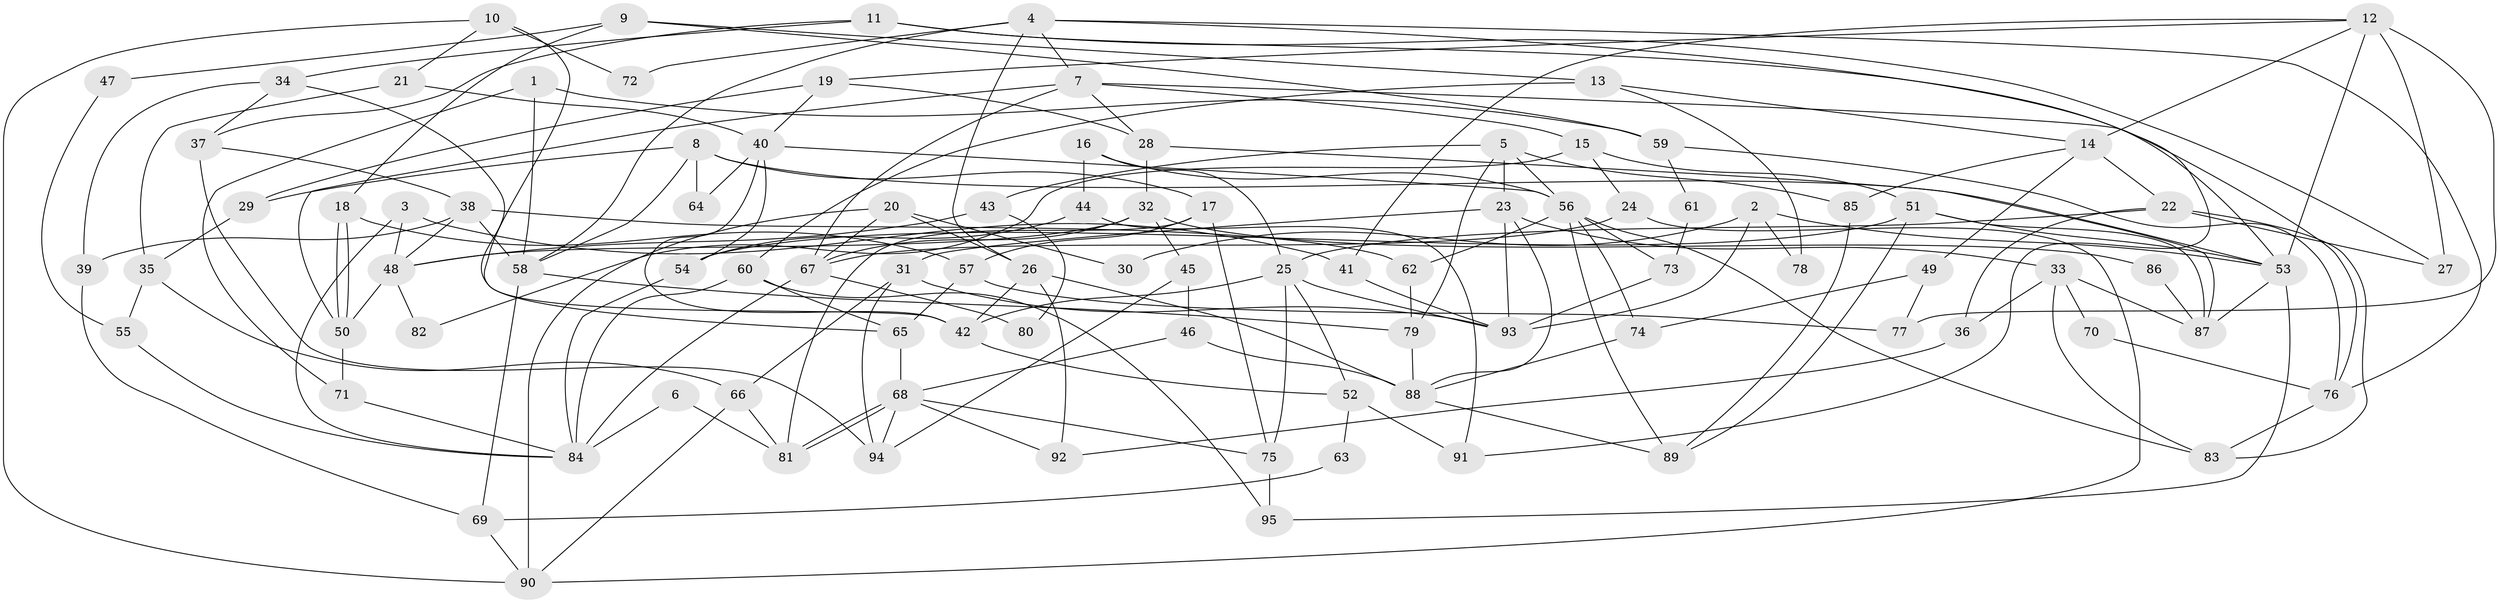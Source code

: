 // Generated by graph-tools (version 1.1) at 2025/02/03/09/25 03:02:15]
// undirected, 95 vertices, 190 edges
graph export_dot {
graph [start="1"]
  node [color=gray90,style=filled];
  1;
  2;
  3;
  4;
  5;
  6;
  7;
  8;
  9;
  10;
  11;
  12;
  13;
  14;
  15;
  16;
  17;
  18;
  19;
  20;
  21;
  22;
  23;
  24;
  25;
  26;
  27;
  28;
  29;
  30;
  31;
  32;
  33;
  34;
  35;
  36;
  37;
  38;
  39;
  40;
  41;
  42;
  43;
  44;
  45;
  46;
  47;
  48;
  49;
  50;
  51;
  52;
  53;
  54;
  55;
  56;
  57;
  58;
  59;
  60;
  61;
  62;
  63;
  64;
  65;
  66;
  67;
  68;
  69;
  70;
  71;
  72;
  73;
  74;
  75;
  76;
  77;
  78;
  79;
  80;
  81;
  82;
  83;
  84;
  85;
  86;
  87;
  88;
  89;
  90;
  91;
  92;
  93;
  94;
  95;
  1 -- 58;
  1 -- 59;
  1 -- 71;
  2 -- 93;
  2 -- 53;
  2 -- 30;
  2 -- 78;
  3 -- 41;
  3 -- 48;
  3 -- 84;
  4 -- 7;
  4 -- 91;
  4 -- 26;
  4 -- 58;
  4 -- 72;
  4 -- 76;
  5 -- 79;
  5 -- 56;
  5 -- 23;
  5 -- 43;
  5 -- 85;
  6 -- 84;
  6 -- 81;
  7 -- 50;
  7 -- 28;
  7 -- 15;
  7 -- 67;
  7 -- 76;
  8 -- 17;
  8 -- 58;
  8 -- 29;
  8 -- 53;
  8 -- 64;
  9 -- 18;
  9 -- 13;
  9 -- 47;
  9 -- 59;
  10 -- 21;
  10 -- 90;
  10 -- 65;
  10 -- 72;
  11 -- 37;
  11 -- 53;
  11 -- 27;
  11 -- 34;
  12 -- 53;
  12 -- 14;
  12 -- 19;
  12 -- 27;
  12 -- 41;
  12 -- 77;
  13 -- 60;
  13 -- 14;
  13 -- 78;
  14 -- 22;
  14 -- 85;
  14 -- 49;
  15 -- 51;
  15 -- 24;
  15 -- 82;
  16 -- 25;
  16 -- 56;
  16 -- 44;
  17 -- 81;
  17 -- 75;
  17 -- 57;
  18 -- 57;
  18 -- 50;
  18 -- 50;
  19 -- 28;
  19 -- 29;
  19 -- 40;
  20 -- 90;
  20 -- 26;
  20 -- 30;
  20 -- 67;
  21 -- 35;
  21 -- 40;
  22 -- 83;
  22 -- 27;
  22 -- 25;
  22 -- 36;
  23 -- 93;
  23 -- 31;
  23 -- 33;
  23 -- 88;
  24 -- 67;
  24 -- 90;
  25 -- 75;
  25 -- 42;
  25 -- 52;
  25 -- 93;
  26 -- 42;
  26 -- 88;
  26 -- 92;
  28 -- 32;
  28 -- 87;
  29 -- 35;
  31 -- 94;
  31 -- 66;
  31 -- 93;
  32 -- 45;
  32 -- 67;
  32 -- 48;
  32 -- 86;
  33 -- 83;
  33 -- 36;
  33 -- 70;
  33 -- 87;
  34 -- 42;
  34 -- 37;
  34 -- 39;
  35 -- 66;
  35 -- 55;
  36 -- 92;
  37 -- 38;
  37 -- 94;
  38 -- 48;
  38 -- 58;
  38 -- 39;
  38 -- 62;
  39 -- 69;
  40 -- 56;
  40 -- 42;
  40 -- 54;
  40 -- 64;
  41 -- 93;
  42 -- 52;
  43 -- 48;
  43 -- 80;
  44 -- 54;
  44 -- 91;
  45 -- 94;
  45 -- 46;
  46 -- 68;
  46 -- 88;
  47 -- 55;
  48 -- 50;
  48 -- 82;
  49 -- 77;
  49 -- 74;
  50 -- 71;
  51 -- 54;
  51 -- 87;
  51 -- 53;
  51 -- 89;
  52 -- 63;
  52 -- 91;
  53 -- 87;
  53 -- 95;
  54 -- 84;
  55 -- 84;
  56 -- 74;
  56 -- 89;
  56 -- 62;
  56 -- 73;
  56 -- 83;
  57 -- 65;
  57 -- 77;
  58 -- 79;
  58 -- 69;
  59 -- 76;
  59 -- 61;
  60 -- 65;
  60 -- 84;
  60 -- 95;
  61 -- 73;
  62 -- 79;
  63 -- 69;
  65 -- 68;
  66 -- 90;
  66 -- 81;
  67 -- 80;
  67 -- 84;
  68 -- 92;
  68 -- 81;
  68 -- 81;
  68 -- 75;
  68 -- 94;
  69 -- 90;
  70 -- 76;
  71 -- 84;
  73 -- 93;
  74 -- 88;
  75 -- 95;
  76 -- 83;
  79 -- 88;
  85 -- 89;
  86 -- 87;
  88 -- 89;
}
